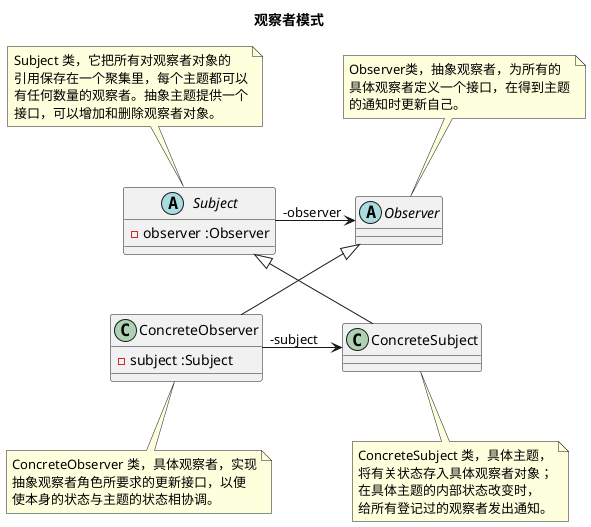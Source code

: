 @startuml
skinparam nodesep 80

title <b>观察者模式</b>

abstract class Subject {
  - observer :Observer
}
note top: Subject 类，它把所有对观察者对象的\n引用保存在一个聚集里，每个主题都可以\n有任何数量的观察者。抽象主题提供一个\n接口，可以增加和删除观察者对象。

class ConcreteSubject {
}
note bottom: ConcreteSubject 类，具体主题，\n将有关状态存入具体观察者对象；\n在具体主题的内部状态改变时，\n给所有登记过的观察者发出通知。

abstract class Observer {
}
note top: Observer类，抽象观察者，为所有的\n具体观察者定义一个接口，在得到主题\n的通知时更新自己。

class ConcreteObserver {
  - subject :Subject
}
note bottom: ConcreteObserver 类，具体观察者，实现\n抽象观察者角色所要求的更新接口，以便\n使本身的状态与主题的状态相协调。

Subject "-observer" -right-> Observer

Observer <|-- ConcreteObserver
Subject  <|-- ConcreteSubject

ConcreteSubject  <-left- "-subject" ConcreteObserver

@enduml
